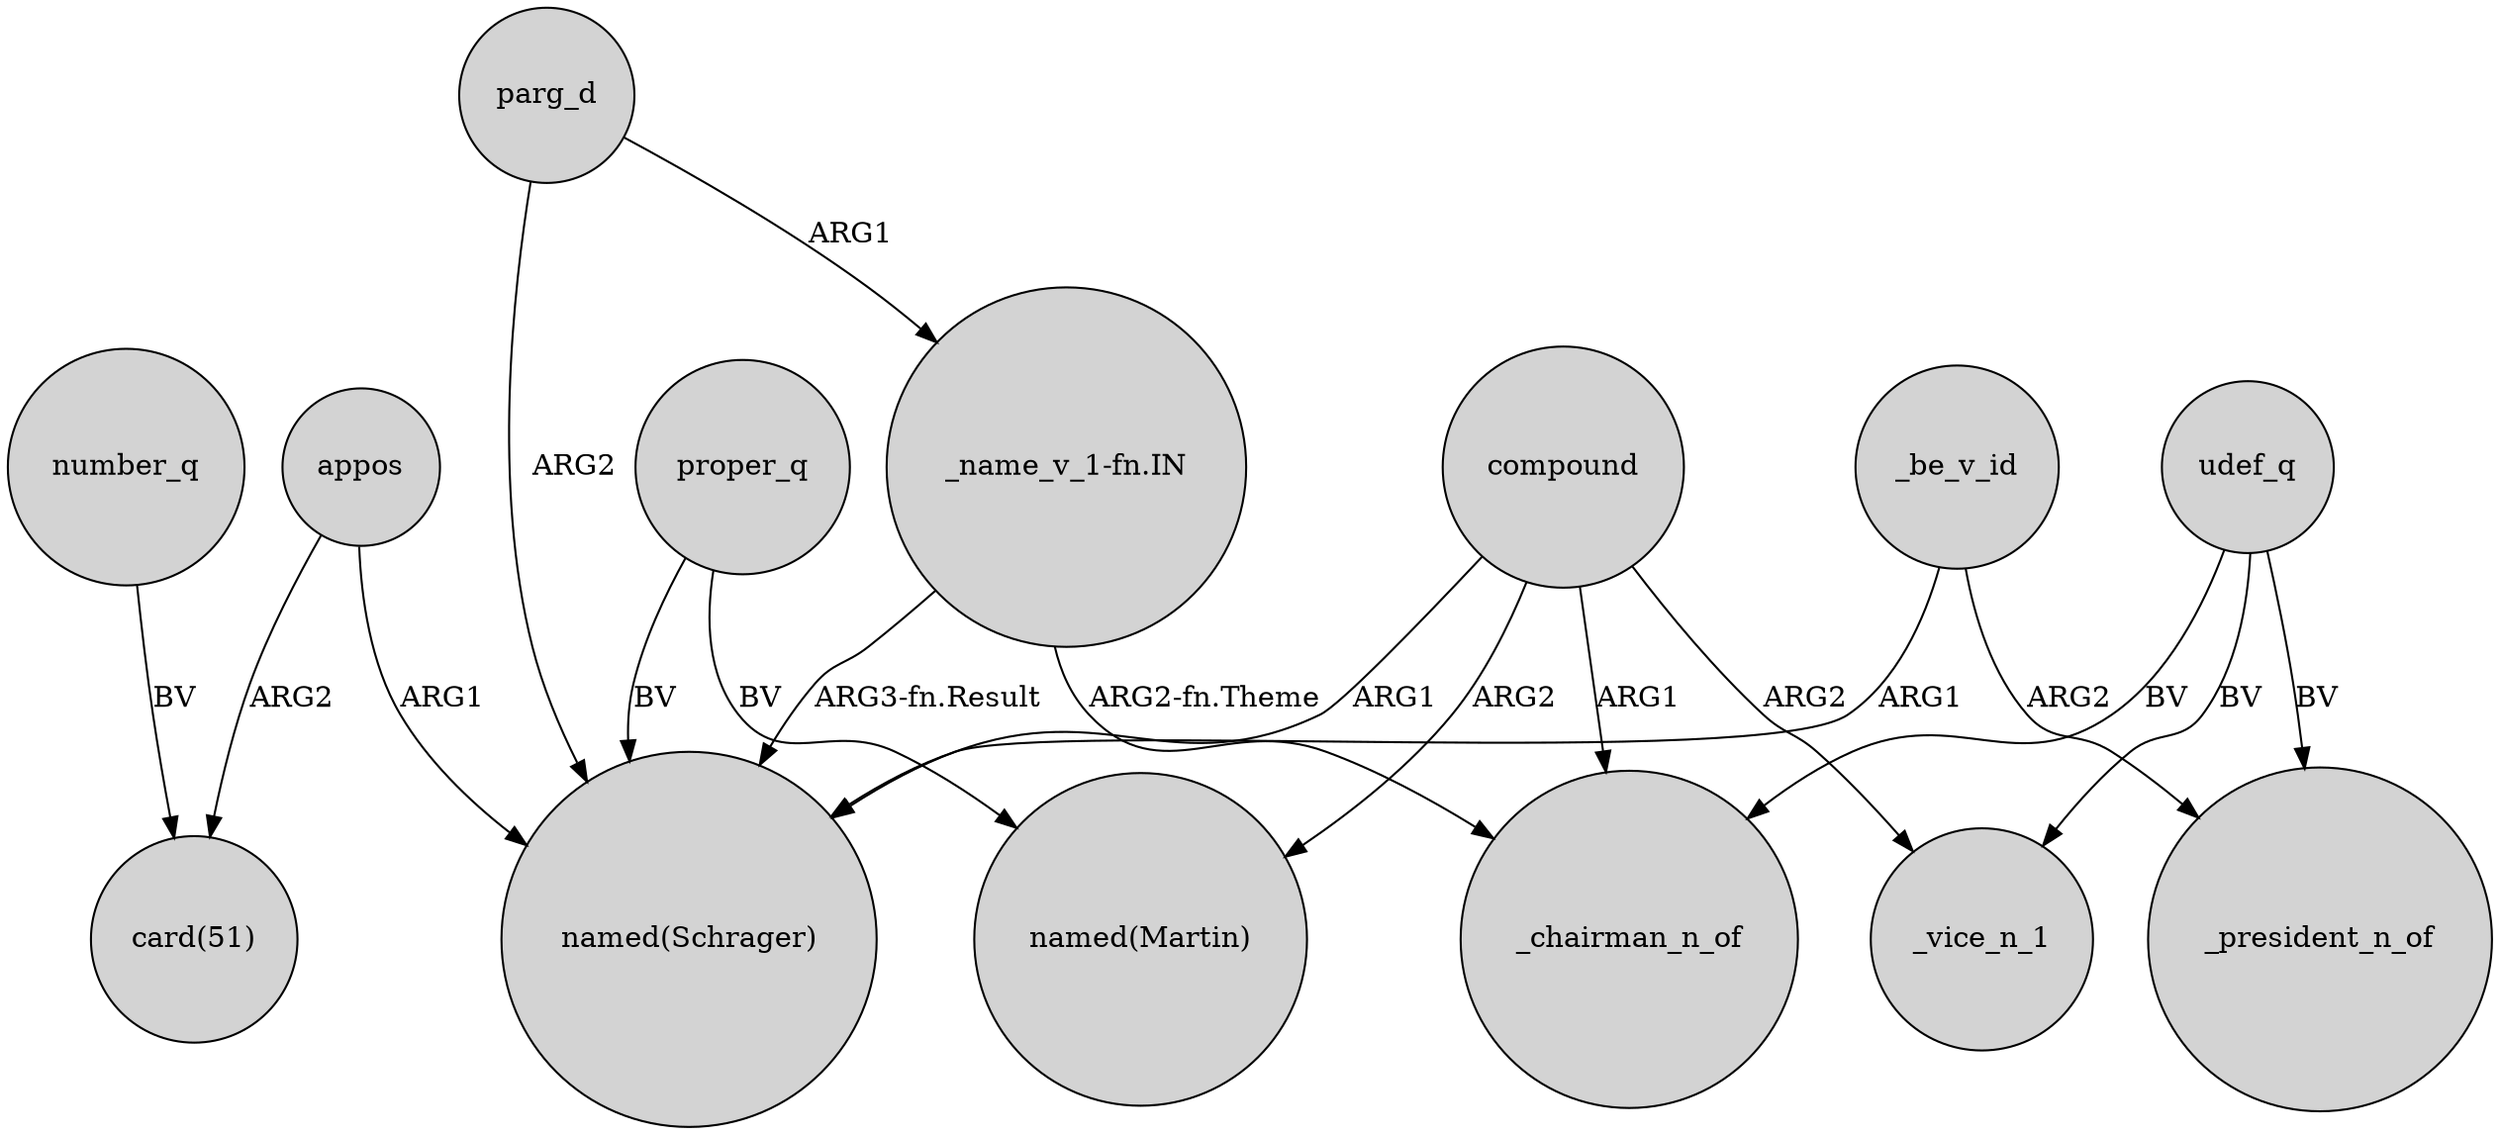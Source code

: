 digraph {
	node [shape=circle style=filled]
	appos -> "named(Schrager)" [label=ARG1]
	"_name_v_1-fn.IN" -> _chairman_n_of [label="ARG2-fn.Theme"]
	compound -> _vice_n_1 [label=ARG2]
	udef_q -> _president_n_of [label=BV]
	"_name_v_1-fn.IN" -> "named(Schrager)" [label="ARG3-fn.Result"]
	parg_d -> "_name_v_1-fn.IN" [label=ARG1]
	compound -> _chairman_n_of [label=ARG1]
	_be_v_id -> _president_n_of [label=ARG2]
	udef_q -> _vice_n_1 [label=BV]
	appos -> "card(51)" [label=ARG2]
	compound -> "named(Martin)" [label=ARG2]
	compound -> "named(Schrager)" [label=ARG1]
	proper_q -> "named(Schrager)" [label=BV]
	number_q -> "card(51)" [label=BV]
	_be_v_id -> "named(Schrager)" [label=ARG1]
	udef_q -> _chairman_n_of [label=BV]
	parg_d -> "named(Schrager)" [label=ARG2]
	proper_q -> "named(Martin)" [label=BV]
}
